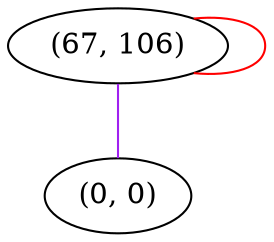 graph "" {
"(67, 106)";
"(0, 0)";
"(67, 106)" -- "(67, 106)"  [color=red, key=0, weight=1];
"(67, 106)" -- "(0, 0)"  [color=purple, key=0, weight=4];
}
